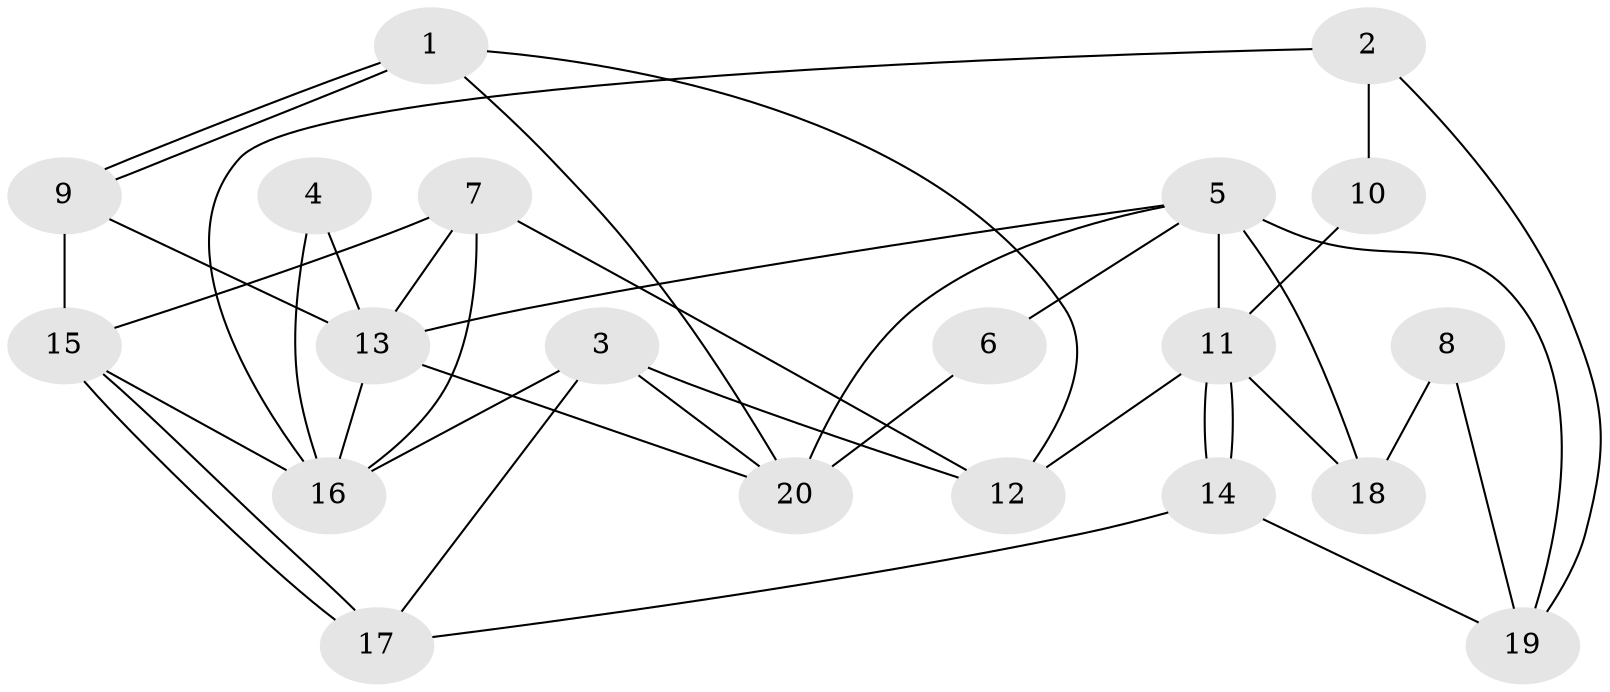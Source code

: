 // Generated by graph-tools (version 1.1) at 2025/46/02/15/25 05:46:28]
// undirected, 20 vertices, 40 edges
graph export_dot {
graph [start="1"]
  node [color=gray90,style=filled];
  1;
  2;
  3;
  4;
  5;
  6;
  7;
  8;
  9;
  10;
  11;
  12;
  13;
  14;
  15;
  16;
  17;
  18;
  19;
  20;
  1 -- 9;
  1 -- 9;
  1 -- 12;
  1 -- 20;
  2 -- 16;
  2 -- 19;
  2 -- 10;
  3 -- 16;
  3 -- 20;
  3 -- 12;
  3 -- 17;
  4 -- 16;
  4 -- 13;
  5 -- 11;
  5 -- 13;
  5 -- 6;
  5 -- 18;
  5 -- 19;
  5 -- 20;
  6 -- 20;
  7 -- 16;
  7 -- 13;
  7 -- 12;
  7 -- 15;
  8 -- 19;
  8 -- 18;
  9 -- 15;
  9 -- 13;
  10 -- 11;
  11 -- 12;
  11 -- 14;
  11 -- 14;
  11 -- 18;
  13 -- 20;
  13 -- 16;
  14 -- 17;
  14 -- 19;
  15 -- 17;
  15 -- 17;
  15 -- 16;
}
